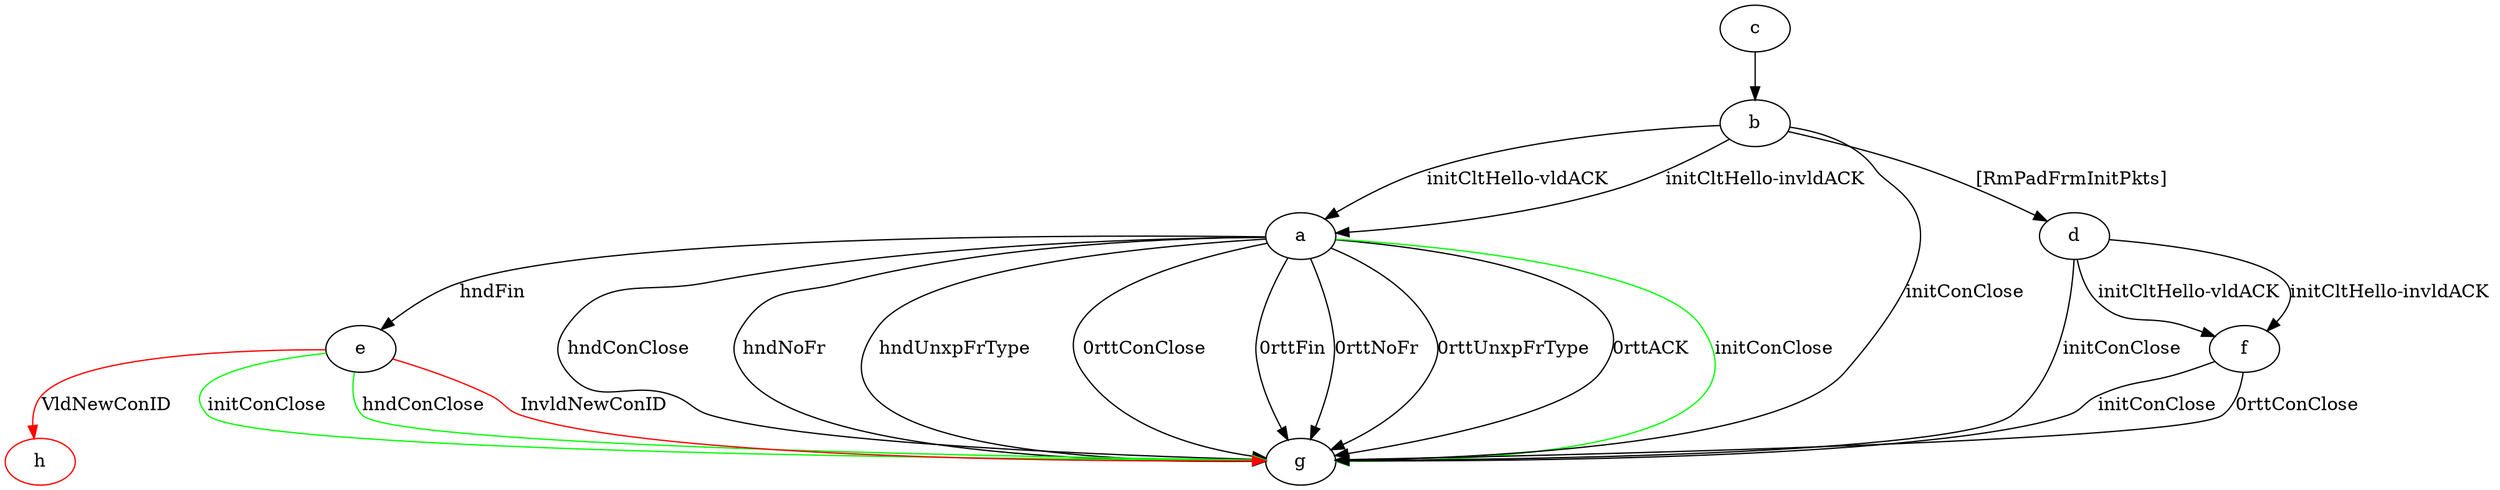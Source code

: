 digraph "" {
	a -> e	[key=0,
		label="hndFin "];
	a -> g	[key=0,
		label="hndConClose "];
	a -> g	[key=1,
		label="hndNoFr "];
	a -> g	[key=2,
		label="hndUnxpFrType "];
	a -> g	[key=3,
		label="0rttConClose "];
	a -> g	[key=4,
		label="0rttFin "];
	a -> g	[key=5,
		label="0rttNoFr "];
	a -> g	[key=6,
		label="0rttUnxpFrType "];
	a -> g	[key=7,
		label="0rttACK "];
	a -> g	[key=8,
		color=green,
		label="initConClose "];
	b -> a	[key=0,
		label="initCltHello-vldACK "];
	b -> a	[key=1,
		label="initCltHello-invldACK "];
	b -> d	[key=0,
		label="[RmPadFrmInitPkts] "];
	b -> g	[key=0,
		label="initConClose "];
	c -> b	[key=0];
	d -> f	[key=0,
		label="initCltHello-vldACK "];
	d -> f	[key=1,
		label="initCltHello-invldACK "];
	d -> g	[key=0,
		label="initConClose "];
	e -> g	[key=0,
		color=green,
		label="initConClose "];
	e -> g	[key=1,
		color=green,
		label="hndConClose "];
	e -> g	[key=2,
		color=red,
		label="InvldNewConID "];
	h	[color=red];
	e -> h	[key=0,
		color=red,
		label="VldNewConID "];
	f -> g	[key=0,
		label="initConClose "];
	f -> g	[key=1,
		label="0rttConClose "];
}
